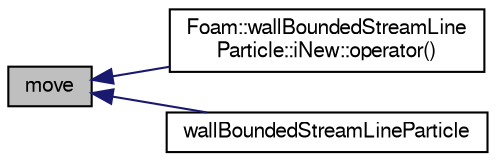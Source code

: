 digraph "move"
{
  bgcolor="transparent";
  edge [fontname="FreeSans",fontsize="10",labelfontname="FreeSans",labelfontsize="10"];
  node [fontname="FreeSans",fontsize="10",shape=record];
  rankdir="LR";
  Node862 [label="move",height=0.2,width=0.4,color="black", fillcolor="grey75", style="filled", fontcolor="black"];
  Node862 -> Node863 [dir="back",color="midnightblue",fontsize="10",style="solid",fontname="FreeSans"];
  Node863 [label="Foam::wallBoundedStreamLine\lParticle::iNew::operator()",height=0.2,width=0.4,color="black",URL="$a28818.html#ad36652cd265287dd491eef37cb3305d3"];
  Node862 -> Node864 [dir="back",color="midnightblue",fontsize="10",style="solid",fontname="FreeSans"];
  Node864 [label="wallBoundedStreamLineParticle",height=0.2,width=0.4,color="black",URL="$a28810.html#aae6ba8b462ec5571efe3956c08f9798f",tooltip="Construct copy. "];
}
